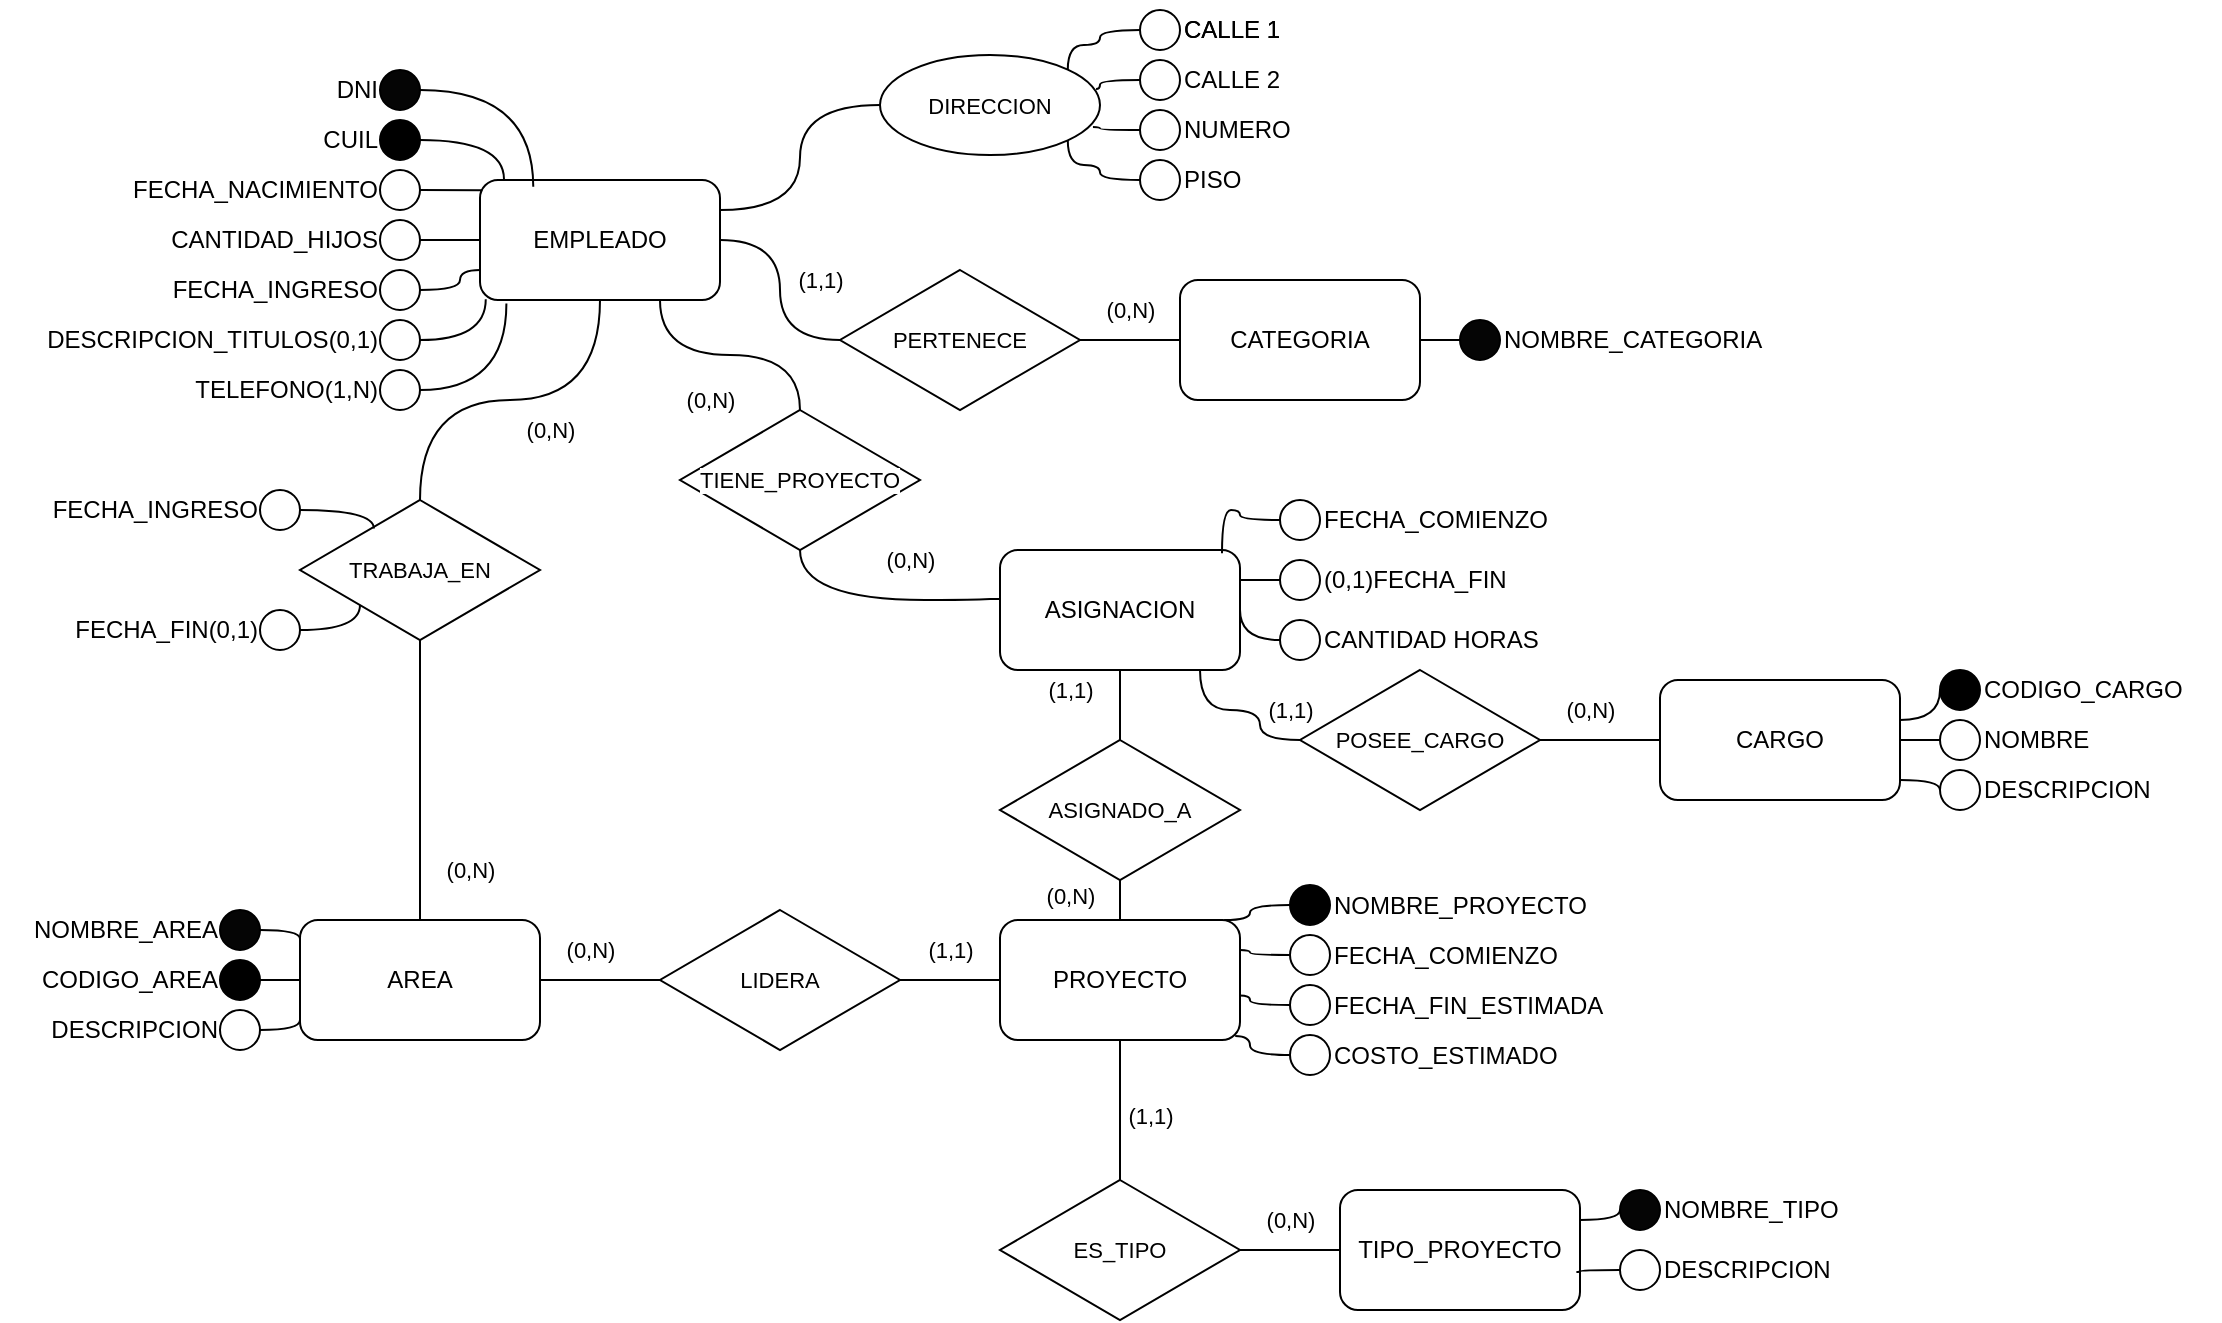 <mxfile version="24.8.4">
  <diagram name="Page-1" id="XyuqZOyodD7Cldqc2I-q">
    <mxGraphModel dx="1434" dy="773" grid="1" gridSize="10" guides="1" tooltips="1" connect="1" arrows="1" fold="1" page="1" pageScale="1" pageWidth="1400" pageHeight="850" math="0" shadow="0">
      <root>
        <mxCell id="0" />
        <mxCell id="1" parent="0" />
        <mxCell id="7s9A2ZnNG_jbPzaEZ-DY-1" value="AREA" style="rounded=1;whiteSpace=wrap;html=1;" vertex="1" parent="1">
          <mxGeometry x="295" y="570" width="120" height="60" as="geometry" />
        </mxCell>
        <mxCell id="7s9A2ZnNG_jbPzaEZ-DY-2" value="" style="ellipse;whiteSpace=wrap;html=1;aspect=fixed;fillColor=#050505;" vertex="1" parent="1">
          <mxGeometry x="255" y="565" width="20" height="20" as="geometry" />
        </mxCell>
        <mxCell id="7s9A2ZnNG_jbPzaEZ-DY-3" value="NOMBRE_AREA" style="text;html=1;align=right;verticalAlign=middle;resizable=0;points=[];autosize=1;strokeColor=none;fillColor=none;" vertex="1" parent="1">
          <mxGeometry x="145" y="560" width="110" height="30" as="geometry" />
        </mxCell>
        <mxCell id="7s9A2ZnNG_jbPzaEZ-DY-10" style="edgeStyle=orthogonalEdgeStyle;shape=connector;curved=1;rounded=0;orthogonalLoop=1;jettySize=auto;html=1;entryX=0;entryY=0.5;entryDx=0;entryDy=0;strokeColor=default;align=center;verticalAlign=middle;fontFamily=Helvetica;fontSize=11;fontColor=default;labelBackgroundColor=default;endArrow=none;endFill=0;" edge="1" parent="1" source="7s9A2ZnNG_jbPzaEZ-DY-4" target="7s9A2ZnNG_jbPzaEZ-DY-1">
          <mxGeometry relative="1" as="geometry" />
        </mxCell>
        <mxCell id="7s9A2ZnNG_jbPzaEZ-DY-4" value="" style="ellipse;whiteSpace=wrap;html=1;aspect=fixed;fillColor=#000000;" vertex="1" parent="1">
          <mxGeometry x="255" y="590" width="20" height="20" as="geometry" />
        </mxCell>
        <mxCell id="7s9A2ZnNG_jbPzaEZ-DY-5" value="CODIGO_AREA" style="text;html=1;align=right;verticalAlign=middle;resizable=0;points=[];autosize=1;strokeColor=none;fillColor=none;" vertex="1" parent="1">
          <mxGeometry x="145" y="585" width="110" height="30" as="geometry" />
        </mxCell>
        <mxCell id="7s9A2ZnNG_jbPzaEZ-DY-6" value="" style="ellipse;whiteSpace=wrap;html=1;aspect=fixed;" vertex="1" parent="1">
          <mxGeometry x="255" y="615" width="20" height="20" as="geometry" />
        </mxCell>
        <mxCell id="7s9A2ZnNG_jbPzaEZ-DY-7" value="DESCRIPCION" style="text;html=1;align=right;verticalAlign=middle;resizable=0;points=[];autosize=1;strokeColor=none;fillColor=none;" vertex="1" parent="1">
          <mxGeometry x="145" y="610" width="110" height="30" as="geometry" />
        </mxCell>
        <mxCell id="7s9A2ZnNG_jbPzaEZ-DY-8" style="edgeStyle=orthogonalEdgeStyle;rounded=0;orthogonalLoop=1;jettySize=auto;html=1;entryX=-0.005;entryY=0.156;entryDx=0;entryDy=0;entryPerimeter=0;endArrow=none;endFill=0;curved=1;" edge="1" parent="1" source="7s9A2ZnNG_jbPzaEZ-DY-2" target="7s9A2ZnNG_jbPzaEZ-DY-1">
          <mxGeometry relative="1" as="geometry" />
        </mxCell>
        <mxCell id="7s9A2ZnNG_jbPzaEZ-DY-11" style="edgeStyle=orthogonalEdgeStyle;shape=connector;curved=1;rounded=0;orthogonalLoop=1;jettySize=auto;html=1;entryX=-0.007;entryY=0.834;entryDx=0;entryDy=0;entryPerimeter=0;strokeColor=default;align=center;verticalAlign=middle;fontFamily=Helvetica;fontSize=11;fontColor=default;labelBackgroundColor=default;endArrow=none;endFill=0;" edge="1" parent="1" source="7s9A2ZnNG_jbPzaEZ-DY-6" target="7s9A2ZnNG_jbPzaEZ-DY-1">
          <mxGeometry relative="1" as="geometry" />
        </mxCell>
        <mxCell id="7s9A2ZnNG_jbPzaEZ-DY-72" style="edgeStyle=orthogonalEdgeStyle;shape=connector;curved=1;rounded=0;orthogonalLoop=1;jettySize=auto;html=1;entryX=0;entryY=0.5;entryDx=0;entryDy=0;strokeColor=default;align=center;verticalAlign=middle;fontFamily=Helvetica;fontSize=11;fontColor=default;labelBackgroundColor=default;endArrow=none;endFill=0;" edge="1" parent="1" source="7s9A2ZnNG_jbPzaEZ-DY-14" target="7s9A2ZnNG_jbPzaEZ-DY-70">
          <mxGeometry relative="1" as="geometry" />
        </mxCell>
        <mxCell id="7s9A2ZnNG_jbPzaEZ-DY-76" value="" style="edgeStyle=orthogonalEdgeStyle;shape=connector;curved=1;rounded=0;orthogonalLoop=1;jettySize=auto;html=1;strokeColor=default;align=center;verticalAlign=middle;fontFamily=Helvetica;fontSize=11;fontColor=default;labelBackgroundColor=default;endArrow=none;endFill=0;" edge="1" parent="1" source="7s9A2ZnNG_jbPzaEZ-DY-14" target="7s9A2ZnNG_jbPzaEZ-DY-75">
          <mxGeometry relative="1" as="geometry" />
        </mxCell>
        <mxCell id="7s9A2ZnNG_jbPzaEZ-DY-14" value="EMPLEADO" style="rounded=1;whiteSpace=wrap;html=1;" vertex="1" parent="1">
          <mxGeometry x="385" y="200" width="120" height="60" as="geometry" />
        </mxCell>
        <mxCell id="7s9A2ZnNG_jbPzaEZ-DY-16" value="" style="ellipse;whiteSpace=wrap;html=1;aspect=fixed;fillColor=#050505;" vertex="1" parent="1">
          <mxGeometry x="335" y="145" width="20" height="20" as="geometry" />
        </mxCell>
        <mxCell id="7s9A2ZnNG_jbPzaEZ-DY-17" value="DNI" style="text;html=1;align=right;verticalAlign=middle;resizable=0;points=[];autosize=1;strokeColor=none;fillColor=none;" vertex="1" parent="1">
          <mxGeometry x="295" y="140" width="40" height="30" as="geometry" />
        </mxCell>
        <mxCell id="7s9A2ZnNG_jbPzaEZ-DY-18" value="" style="ellipse;whiteSpace=wrap;html=1;aspect=fixed;fillColor=#000000;" vertex="1" parent="1">
          <mxGeometry x="335" y="170" width="20" height="20" as="geometry" />
        </mxCell>
        <mxCell id="7s9A2ZnNG_jbPzaEZ-DY-19" value="CUIL" style="text;html=1;align=right;verticalAlign=middle;resizable=0;points=[];autosize=1;strokeColor=none;fillColor=none;" vertex="1" parent="1">
          <mxGeometry x="285" y="165" width="50" height="30" as="geometry" />
        </mxCell>
        <mxCell id="7s9A2ZnNG_jbPzaEZ-DY-20" value="" style="ellipse;whiteSpace=wrap;html=1;aspect=fixed;" vertex="1" parent="1">
          <mxGeometry x="335" y="195" width="20" height="20" as="geometry" />
        </mxCell>
        <mxCell id="7s9A2ZnNG_jbPzaEZ-DY-21" value="FECHA_NACIMIENTO" style="text;html=1;align=right;verticalAlign=middle;resizable=0;points=[];autosize=1;strokeColor=none;fillColor=none;" vertex="1" parent="1">
          <mxGeometry x="195" y="190" width="140" height="30" as="geometry" />
        </mxCell>
        <mxCell id="7s9A2ZnNG_jbPzaEZ-DY-53" style="edgeStyle=orthogonalEdgeStyle;shape=connector;curved=1;rounded=0;orthogonalLoop=1;jettySize=auto;html=1;entryX=0;entryY=0.5;entryDx=0;entryDy=0;strokeColor=default;align=center;verticalAlign=middle;fontFamily=Helvetica;fontSize=11;fontColor=default;labelBackgroundColor=default;endArrow=none;endFill=0;" edge="1" parent="1" source="7s9A2ZnNG_jbPzaEZ-DY-22" target="7s9A2ZnNG_jbPzaEZ-DY-14">
          <mxGeometry relative="1" as="geometry" />
        </mxCell>
        <mxCell id="7s9A2ZnNG_jbPzaEZ-DY-22" value="" style="ellipse;whiteSpace=wrap;html=1;aspect=fixed;" vertex="1" parent="1">
          <mxGeometry x="335" y="220" width="20" height="20" as="geometry" />
        </mxCell>
        <mxCell id="7s9A2ZnNG_jbPzaEZ-DY-23" value="CANTIDAD_HIJOS" style="text;html=1;align=right;verticalAlign=middle;resizable=0;points=[];autosize=1;strokeColor=none;fillColor=none;" vertex="1" parent="1">
          <mxGeometry x="205" y="215" width="130" height="30" as="geometry" />
        </mxCell>
        <mxCell id="7s9A2ZnNG_jbPzaEZ-DY-54" style="edgeStyle=orthogonalEdgeStyle;shape=connector;curved=1;rounded=0;orthogonalLoop=1;jettySize=auto;html=1;entryX=0;entryY=0.75;entryDx=0;entryDy=0;strokeColor=default;align=center;verticalAlign=middle;fontFamily=Helvetica;fontSize=11;fontColor=default;labelBackgroundColor=default;endArrow=none;endFill=0;" edge="1" parent="1" source="7s9A2ZnNG_jbPzaEZ-DY-28" target="7s9A2ZnNG_jbPzaEZ-DY-14">
          <mxGeometry relative="1" as="geometry" />
        </mxCell>
        <mxCell id="7s9A2ZnNG_jbPzaEZ-DY-28" value="" style="ellipse;whiteSpace=wrap;html=1;aspect=fixed;" vertex="1" parent="1">
          <mxGeometry x="335" y="245" width="20" height="20" as="geometry" />
        </mxCell>
        <mxCell id="7s9A2ZnNG_jbPzaEZ-DY-29" value="FECHA_INGRESO" style="text;html=1;align=right;verticalAlign=middle;resizable=0;points=[];autosize=1;strokeColor=none;fillColor=none;" vertex="1" parent="1">
          <mxGeometry x="205" y="240" width="130" height="30" as="geometry" />
        </mxCell>
        <mxCell id="7s9A2ZnNG_jbPzaEZ-DY-30" value="" style="ellipse;whiteSpace=wrap;html=1;aspect=fixed;" vertex="1" parent="1">
          <mxGeometry x="335" y="270" width="20" height="20" as="geometry" />
        </mxCell>
        <mxCell id="7s9A2ZnNG_jbPzaEZ-DY-31" value="DESCRIPCION_TITULOS(0,1)" style="text;html=1;align=right;verticalAlign=middle;resizable=0;points=[];autosize=1;strokeColor=none;fillColor=none;" vertex="1" parent="1">
          <mxGeometry x="145" y="265" width="190" height="30" as="geometry" />
        </mxCell>
        <mxCell id="7s9A2ZnNG_jbPzaEZ-DY-32" value="" style="ellipse;whiteSpace=wrap;html=1;aspect=fixed;" vertex="1" parent="1">
          <mxGeometry x="335" y="295" width="20" height="20" as="geometry" />
        </mxCell>
        <mxCell id="7s9A2ZnNG_jbPzaEZ-DY-33" value="TELEFONO(1,N)" style="text;html=1;align=right;verticalAlign=middle;resizable=0;points=[];autosize=1;strokeColor=none;fillColor=none;" vertex="1" parent="1">
          <mxGeometry x="225" y="290" width="110" height="30" as="geometry" />
        </mxCell>
        <mxCell id="7s9A2ZnNG_jbPzaEZ-DY-63" style="edgeStyle=orthogonalEdgeStyle;shape=connector;curved=1;rounded=0;orthogonalLoop=1;jettySize=auto;html=1;entryX=1;entryY=0.25;entryDx=0;entryDy=0;strokeColor=default;align=center;verticalAlign=middle;fontFamily=Helvetica;fontSize=11;fontColor=default;labelBackgroundColor=default;endArrow=none;endFill=0;" edge="1" parent="1" source="7s9A2ZnNG_jbPzaEZ-DY-35" target="7s9A2ZnNG_jbPzaEZ-DY-14">
          <mxGeometry relative="1" as="geometry" />
        </mxCell>
        <mxCell id="7s9A2ZnNG_jbPzaEZ-DY-35" value="DIRECCION" style="ellipse;whiteSpace=wrap;html=1;fontFamily=Helvetica;fontSize=11;fontColor=default;labelBackgroundColor=default;" vertex="1" parent="1">
          <mxGeometry x="585" y="137.5" width="110" height="50" as="geometry" />
        </mxCell>
        <mxCell id="7s9A2ZnNG_jbPzaEZ-DY-48" style="edgeStyle=orthogonalEdgeStyle;shape=connector;curved=1;rounded=0;orthogonalLoop=1;jettySize=auto;html=1;entryX=1;entryY=0;entryDx=0;entryDy=0;strokeColor=default;align=center;verticalAlign=middle;fontFamily=Helvetica;fontSize=11;fontColor=default;labelBackgroundColor=default;endArrow=none;endFill=0;" edge="1" parent="1" source="7s9A2ZnNG_jbPzaEZ-DY-36" target="7s9A2ZnNG_jbPzaEZ-DY-35">
          <mxGeometry relative="1" as="geometry">
            <Array as="points">
              <mxPoint x="695" y="125.5" />
              <mxPoint x="695" y="132.5" />
              <mxPoint x="679" y="132.5" />
            </Array>
          </mxGeometry>
        </mxCell>
        <mxCell id="7s9A2ZnNG_jbPzaEZ-DY-36" value="" style="ellipse;whiteSpace=wrap;html=1;aspect=fixed;" vertex="1" parent="1">
          <mxGeometry x="715" y="115" width="20" height="20" as="geometry" />
        </mxCell>
        <mxCell id="7s9A2ZnNG_jbPzaEZ-DY-37" value="" style="ellipse;whiteSpace=wrap;html=1;aspect=fixed;" vertex="1" parent="1">
          <mxGeometry x="715" y="140" width="20" height="20" as="geometry" />
        </mxCell>
        <mxCell id="7s9A2ZnNG_jbPzaEZ-DY-38" value="" style="ellipse;whiteSpace=wrap;html=1;aspect=fixed;" vertex="1" parent="1">
          <mxGeometry x="715" y="165" width="20" height="20" as="geometry" />
        </mxCell>
        <mxCell id="7s9A2ZnNG_jbPzaEZ-DY-39" value="CALLE 1" style="text;html=1;align=left;verticalAlign=middle;resizable=0;points=[];autosize=1;strokeColor=none;fillColor=none;" vertex="1" parent="1">
          <mxGeometry x="735" y="110" width="70" height="30" as="geometry" />
        </mxCell>
        <mxCell id="7s9A2ZnNG_jbPzaEZ-DY-40" value="CALLE 1" style="text;html=1;align=left;verticalAlign=middle;resizable=0;points=[];autosize=1;strokeColor=none;fillColor=none;" vertex="1" parent="1">
          <mxGeometry x="735" y="110" width="70" height="30" as="geometry" />
        </mxCell>
        <mxCell id="7s9A2ZnNG_jbPzaEZ-DY-41" value="CALLE 2" style="text;html=1;align=left;verticalAlign=middle;resizable=0;points=[];autosize=1;strokeColor=none;fillColor=none;" vertex="1" parent="1">
          <mxGeometry x="735" y="135" width="70" height="30" as="geometry" />
        </mxCell>
        <mxCell id="7s9A2ZnNG_jbPzaEZ-DY-42" value="NUMERO" style="text;html=1;align=left;verticalAlign=middle;resizable=0;points=[];autosize=1;strokeColor=none;fillColor=none;" vertex="1" parent="1">
          <mxGeometry x="735" y="160" width="80" height="30" as="geometry" />
        </mxCell>
        <mxCell id="7s9A2ZnNG_jbPzaEZ-DY-43" value="PISO" style="text;html=1;align=left;verticalAlign=middle;resizable=0;points=[];autosize=1;strokeColor=none;fillColor=none;" vertex="1" parent="1">
          <mxGeometry x="735" y="185" width="50" height="30" as="geometry" />
        </mxCell>
        <mxCell id="7s9A2ZnNG_jbPzaEZ-DY-45" style="edgeStyle=orthogonalEdgeStyle;shape=connector;curved=1;rounded=0;orthogonalLoop=1;jettySize=auto;html=1;entryX=1;entryY=1;entryDx=0;entryDy=0;strokeColor=default;align=center;verticalAlign=middle;fontFamily=Helvetica;fontSize=11;fontColor=default;labelBackgroundColor=default;endArrow=none;endFill=0;" edge="1" parent="1" source="7s9A2ZnNG_jbPzaEZ-DY-44" target="7s9A2ZnNG_jbPzaEZ-DY-35">
          <mxGeometry relative="1" as="geometry">
            <Array as="points">
              <mxPoint x="695" y="200.5" />
              <mxPoint x="695" y="192.5" />
              <mxPoint x="679" y="192.5" />
            </Array>
          </mxGeometry>
        </mxCell>
        <mxCell id="7s9A2ZnNG_jbPzaEZ-DY-44" value="" style="ellipse;whiteSpace=wrap;html=1;aspect=fixed;" vertex="1" parent="1">
          <mxGeometry x="715" y="190" width="20" height="20" as="geometry" />
        </mxCell>
        <mxCell id="7s9A2ZnNG_jbPzaEZ-DY-46" style="edgeStyle=orthogonalEdgeStyle;shape=connector;curved=1;rounded=0;orthogonalLoop=1;jettySize=auto;html=1;entryX=0.968;entryY=0.72;entryDx=0;entryDy=0;entryPerimeter=0;strokeColor=default;align=center;verticalAlign=middle;fontFamily=Helvetica;fontSize=11;fontColor=default;labelBackgroundColor=default;endArrow=none;endFill=0;" edge="1" parent="1" source="7s9A2ZnNG_jbPzaEZ-DY-38" target="7s9A2ZnNG_jbPzaEZ-DY-35">
          <mxGeometry relative="1" as="geometry" />
        </mxCell>
        <mxCell id="7s9A2ZnNG_jbPzaEZ-DY-47" style="edgeStyle=orthogonalEdgeStyle;shape=connector;curved=1;rounded=0;orthogonalLoop=1;jettySize=auto;html=1;entryX=0.982;entryY=0.34;entryDx=0;entryDy=0;entryPerimeter=0;strokeColor=default;align=center;verticalAlign=middle;fontFamily=Helvetica;fontSize=11;fontColor=default;labelBackgroundColor=default;endArrow=none;endFill=0;" edge="1" parent="1" source="7s9A2ZnNG_jbPzaEZ-DY-37" target="7s9A2ZnNG_jbPzaEZ-DY-35">
          <mxGeometry relative="1" as="geometry" />
        </mxCell>
        <mxCell id="7s9A2ZnNG_jbPzaEZ-DY-50" style="edgeStyle=orthogonalEdgeStyle;shape=connector;curved=1;rounded=0;orthogonalLoop=1;jettySize=auto;html=1;entryX=0.222;entryY=0.057;entryDx=0;entryDy=0;entryPerimeter=0;strokeColor=default;align=center;verticalAlign=middle;fontFamily=Helvetica;fontSize=11;fontColor=default;labelBackgroundColor=default;endArrow=none;endFill=0;" edge="1" parent="1" source="7s9A2ZnNG_jbPzaEZ-DY-16" target="7s9A2ZnNG_jbPzaEZ-DY-14">
          <mxGeometry relative="1" as="geometry" />
        </mxCell>
        <mxCell id="7s9A2ZnNG_jbPzaEZ-DY-51" style="edgeStyle=orthogonalEdgeStyle;shape=connector;curved=1;rounded=0;orthogonalLoop=1;jettySize=auto;html=1;entryX=0.1;entryY=-0.006;entryDx=0;entryDy=0;entryPerimeter=0;strokeColor=default;align=center;verticalAlign=middle;fontFamily=Helvetica;fontSize=11;fontColor=default;labelBackgroundColor=default;endArrow=none;endFill=0;" edge="1" parent="1" source="7s9A2ZnNG_jbPzaEZ-DY-18" target="7s9A2ZnNG_jbPzaEZ-DY-14">
          <mxGeometry relative="1" as="geometry" />
        </mxCell>
        <mxCell id="7s9A2ZnNG_jbPzaEZ-DY-52" style="edgeStyle=orthogonalEdgeStyle;shape=connector;curved=1;rounded=0;orthogonalLoop=1;jettySize=auto;html=1;entryX=0.01;entryY=0.085;entryDx=0;entryDy=0;entryPerimeter=0;strokeColor=default;align=center;verticalAlign=middle;fontFamily=Helvetica;fontSize=11;fontColor=default;labelBackgroundColor=default;endArrow=none;endFill=0;" edge="1" parent="1" source="7s9A2ZnNG_jbPzaEZ-DY-20" target="7s9A2ZnNG_jbPzaEZ-DY-14">
          <mxGeometry relative="1" as="geometry" />
        </mxCell>
        <mxCell id="7s9A2ZnNG_jbPzaEZ-DY-55" style="edgeStyle=orthogonalEdgeStyle;shape=connector;curved=1;rounded=0;orthogonalLoop=1;jettySize=auto;html=1;entryX=0.024;entryY=0.994;entryDx=0;entryDy=0;entryPerimeter=0;strokeColor=default;align=center;verticalAlign=middle;fontFamily=Helvetica;fontSize=11;fontColor=default;labelBackgroundColor=default;endArrow=none;endFill=0;" edge="1" parent="1" source="7s9A2ZnNG_jbPzaEZ-DY-30" target="7s9A2ZnNG_jbPzaEZ-DY-14">
          <mxGeometry relative="1" as="geometry" />
        </mxCell>
        <mxCell id="7s9A2ZnNG_jbPzaEZ-DY-56" style="edgeStyle=orthogonalEdgeStyle;shape=connector;curved=1;rounded=0;orthogonalLoop=1;jettySize=auto;html=1;entryX=0.11;entryY=1.029;entryDx=0;entryDy=0;entryPerimeter=0;strokeColor=default;align=center;verticalAlign=middle;fontFamily=Helvetica;fontSize=11;fontColor=default;labelBackgroundColor=default;endArrow=none;endFill=0;" edge="1" parent="1" source="7s9A2ZnNG_jbPzaEZ-DY-32" target="7s9A2ZnNG_jbPzaEZ-DY-14">
          <mxGeometry relative="1" as="geometry" />
        </mxCell>
        <mxCell id="7s9A2ZnNG_jbPzaEZ-DY-68" style="edgeStyle=orthogonalEdgeStyle;shape=connector;curved=1;rounded=0;orthogonalLoop=1;jettySize=auto;html=1;entryX=0;entryY=0.5;entryDx=0;entryDy=0;strokeColor=default;align=center;verticalAlign=middle;fontFamily=Helvetica;fontSize=11;fontColor=default;labelBackgroundColor=default;endArrow=none;endFill=0;" edge="1" parent="1" source="7s9A2ZnNG_jbPzaEZ-DY-64" target="7s9A2ZnNG_jbPzaEZ-DY-66">
          <mxGeometry relative="1" as="geometry" />
        </mxCell>
        <mxCell id="7s9A2ZnNG_jbPzaEZ-DY-64" value="CATEGORIA" style="rounded=1;whiteSpace=wrap;html=1;" vertex="1" parent="1">
          <mxGeometry x="735" y="250" width="120" height="60" as="geometry" />
        </mxCell>
        <mxCell id="7s9A2ZnNG_jbPzaEZ-DY-66" value="" style="ellipse;whiteSpace=wrap;html=1;aspect=fixed;fillColor=#050505;" vertex="1" parent="1">
          <mxGeometry x="875" y="270" width="20" height="20" as="geometry" />
        </mxCell>
        <mxCell id="7s9A2ZnNG_jbPzaEZ-DY-69" value="NOMBRE_CATEGORIA" style="text;html=1;align=left;verticalAlign=middle;resizable=0;points=[];autosize=1;strokeColor=none;fillColor=none;" vertex="1" parent="1">
          <mxGeometry x="895" y="265" width="150" height="30" as="geometry" />
        </mxCell>
        <mxCell id="7s9A2ZnNG_jbPzaEZ-DY-71" value="" style="edgeStyle=orthogonalEdgeStyle;shape=connector;curved=1;rounded=0;orthogonalLoop=1;jettySize=auto;html=1;strokeColor=default;align=center;verticalAlign=middle;fontFamily=Helvetica;fontSize=11;fontColor=default;labelBackgroundColor=default;endArrow=none;endFill=0;" edge="1" parent="1" source="7s9A2ZnNG_jbPzaEZ-DY-70" target="7s9A2ZnNG_jbPzaEZ-DY-64">
          <mxGeometry relative="1" as="geometry" />
        </mxCell>
        <mxCell id="7s9A2ZnNG_jbPzaEZ-DY-70" value="PERTENECE" style="rhombus;whiteSpace=wrap;html=1;fontFamily=Helvetica;fontSize=11;fontColor=default;labelBackgroundColor=default;" vertex="1" parent="1">
          <mxGeometry x="565" y="245" width="120" height="70" as="geometry" />
        </mxCell>
        <mxCell id="7s9A2ZnNG_jbPzaEZ-DY-73" value="(1,1)" style="text;html=1;align=center;verticalAlign=middle;resizable=0;points=[];autosize=1;strokeColor=none;fillColor=none;fontFamily=Helvetica;fontSize=11;fontColor=default;labelBackgroundColor=default;" vertex="1" parent="1">
          <mxGeometry x="530" y="235" width="50" height="30" as="geometry" />
        </mxCell>
        <mxCell id="7s9A2ZnNG_jbPzaEZ-DY-74" value="(0,N)" style="text;html=1;align=center;verticalAlign=middle;resizable=0;points=[];autosize=1;strokeColor=none;fillColor=none;fontFamily=Helvetica;fontSize=11;fontColor=default;labelBackgroundColor=default;" vertex="1" parent="1">
          <mxGeometry x="685" y="250" width="50" height="30" as="geometry" />
        </mxCell>
        <mxCell id="7s9A2ZnNG_jbPzaEZ-DY-77" value="" style="edgeStyle=orthogonalEdgeStyle;shape=connector;curved=1;rounded=0;orthogonalLoop=1;jettySize=auto;html=1;strokeColor=default;align=center;verticalAlign=middle;fontFamily=Helvetica;fontSize=11;fontColor=default;labelBackgroundColor=default;endArrow=none;endFill=0;" edge="1" parent="1" source="7s9A2ZnNG_jbPzaEZ-DY-75" target="7s9A2ZnNG_jbPzaEZ-DY-1">
          <mxGeometry relative="1" as="geometry" />
        </mxCell>
        <mxCell id="7s9A2ZnNG_jbPzaEZ-DY-75" value="TRABAJA_EN" style="rhombus;whiteSpace=wrap;html=1;fontFamily=Helvetica;fontSize=11;fontColor=default;labelBackgroundColor=default;" vertex="1" parent="1">
          <mxGeometry x="295" y="360" width="120" height="70" as="geometry" />
        </mxCell>
        <mxCell id="7s9A2ZnNG_jbPzaEZ-DY-82" style="edgeStyle=orthogonalEdgeStyle;shape=connector;curved=1;rounded=0;orthogonalLoop=1;jettySize=auto;html=1;entryX=0;entryY=1;entryDx=0;entryDy=0;strokeColor=default;align=center;verticalAlign=middle;fontFamily=Helvetica;fontSize=11;fontColor=default;labelBackgroundColor=default;endArrow=none;endFill=0;" edge="1" parent="1" source="7s9A2ZnNG_jbPzaEZ-DY-78" target="7s9A2ZnNG_jbPzaEZ-DY-75">
          <mxGeometry relative="1" as="geometry">
            <Array as="points">
              <mxPoint x="325" y="425" />
            </Array>
          </mxGeometry>
        </mxCell>
        <mxCell id="7s9A2ZnNG_jbPzaEZ-DY-78" value="" style="ellipse;whiteSpace=wrap;html=1;aspect=fixed;" vertex="1" parent="1">
          <mxGeometry x="275" y="415" width="20" height="20" as="geometry" />
        </mxCell>
        <mxCell id="7s9A2ZnNG_jbPzaEZ-DY-79" value="FECHA_FIN(0,1)" style="text;html=1;align=right;verticalAlign=middle;resizable=0;points=[];autosize=1;strokeColor=none;fillColor=none;" vertex="1" parent="1">
          <mxGeometry x="165" y="410" width="110" height="30" as="geometry" />
        </mxCell>
        <mxCell id="7s9A2ZnNG_jbPzaEZ-DY-80" value="" style="ellipse;whiteSpace=wrap;html=1;aspect=fixed;" vertex="1" parent="1">
          <mxGeometry x="275" y="355" width="20" height="20" as="geometry" />
        </mxCell>
        <mxCell id="7s9A2ZnNG_jbPzaEZ-DY-81" value="FECHA_INGRESO" style="text;html=1;align=right;verticalAlign=middle;resizable=0;points=[];autosize=1;strokeColor=none;fillColor=none;" vertex="1" parent="1">
          <mxGeometry x="145" y="350" width="130" height="30" as="geometry" />
        </mxCell>
        <mxCell id="7s9A2ZnNG_jbPzaEZ-DY-83" style="edgeStyle=orthogonalEdgeStyle;shape=connector;curved=1;rounded=0;orthogonalLoop=1;jettySize=auto;html=1;entryX=0.308;entryY=0.204;entryDx=0;entryDy=0;entryPerimeter=0;strokeColor=default;align=center;verticalAlign=middle;fontFamily=Helvetica;fontSize=11;fontColor=default;labelBackgroundColor=default;endArrow=none;endFill=0;" edge="1" parent="1" source="7s9A2ZnNG_jbPzaEZ-DY-80" target="7s9A2ZnNG_jbPzaEZ-DY-75">
          <mxGeometry relative="1" as="geometry">
            <Array as="points">
              <mxPoint x="332" y="365" />
            </Array>
          </mxGeometry>
        </mxCell>
        <mxCell id="7s9A2ZnNG_jbPzaEZ-DY-84" value="(0,N)" style="text;html=1;align=center;verticalAlign=middle;resizable=0;points=[];autosize=1;strokeColor=none;fillColor=none;fontFamily=Helvetica;fontSize=11;fontColor=default;labelBackgroundColor=default;" vertex="1" parent="1">
          <mxGeometry x="395" y="310" width="50" height="30" as="geometry" />
        </mxCell>
        <mxCell id="7s9A2ZnNG_jbPzaEZ-DY-85" value="(0,N)" style="text;html=1;align=center;verticalAlign=middle;resizable=0;points=[];autosize=1;strokeColor=none;fillColor=none;fontFamily=Helvetica;fontSize=11;fontColor=default;labelBackgroundColor=default;" vertex="1" parent="1">
          <mxGeometry x="355" y="530" width="50" height="30" as="geometry" />
        </mxCell>
        <mxCell id="7s9A2ZnNG_jbPzaEZ-DY-86" value="PROYECTO" style="rounded=1;whiteSpace=wrap;html=1;" vertex="1" parent="1">
          <mxGeometry x="645" y="570" width="120" height="60" as="geometry" />
        </mxCell>
        <mxCell id="7s9A2ZnNG_jbPzaEZ-DY-87" value="" style="ellipse;whiteSpace=wrap;html=1;aspect=fixed;fillColor=#000000;" vertex="1" parent="1">
          <mxGeometry x="790" y="552.5" width="20" height="20" as="geometry" />
        </mxCell>
        <mxCell id="7s9A2ZnNG_jbPzaEZ-DY-89" value="NOMBRE_PROYECTO" style="text;html=1;align=left;verticalAlign=middle;resizable=0;points=[];autosize=1;strokeColor=none;fillColor=none;" vertex="1" parent="1">
          <mxGeometry x="810" y="547.5" width="150" height="30" as="geometry" />
        </mxCell>
        <mxCell id="7s9A2ZnNG_jbPzaEZ-DY-100" style="edgeStyle=orthogonalEdgeStyle;shape=connector;curved=1;rounded=0;orthogonalLoop=1;jettySize=auto;html=1;entryX=1;entryY=0.25;entryDx=0;entryDy=0;strokeColor=default;align=center;verticalAlign=middle;fontFamily=Helvetica;fontSize=11;fontColor=default;labelBackgroundColor=default;endArrow=none;endFill=0;" edge="1" parent="1" source="7s9A2ZnNG_jbPzaEZ-DY-91" target="7s9A2ZnNG_jbPzaEZ-DY-86">
          <mxGeometry relative="1" as="geometry" />
        </mxCell>
        <mxCell id="7s9A2ZnNG_jbPzaEZ-DY-91" value="" style="ellipse;whiteSpace=wrap;html=1;aspect=fixed;" vertex="1" parent="1">
          <mxGeometry x="790" y="577.5" width="20" height="20" as="geometry" />
        </mxCell>
        <mxCell id="7s9A2ZnNG_jbPzaEZ-DY-92" value="FECHA_COMIENZO" style="text;html=1;align=left;verticalAlign=middle;resizable=0;points=[];autosize=1;strokeColor=none;fillColor=none;" vertex="1" parent="1">
          <mxGeometry x="810" y="572.5" width="130" height="30" as="geometry" />
        </mxCell>
        <mxCell id="7s9A2ZnNG_jbPzaEZ-DY-93" value="" style="ellipse;whiteSpace=wrap;html=1;aspect=fixed;" vertex="1" parent="1">
          <mxGeometry x="790" y="602.5" width="20" height="20" as="geometry" />
        </mxCell>
        <mxCell id="7s9A2ZnNG_jbPzaEZ-DY-94" value="FECHA_FIN_ESTIMADA" style="text;html=1;align=left;verticalAlign=middle;resizable=0;points=[];autosize=1;strokeColor=none;fillColor=none;" vertex="1" parent="1">
          <mxGeometry x="810" y="597.5" width="150" height="30" as="geometry" />
        </mxCell>
        <mxCell id="7s9A2ZnNG_jbPzaEZ-DY-95" value="" style="ellipse;whiteSpace=wrap;html=1;aspect=fixed;" vertex="1" parent="1">
          <mxGeometry x="790" y="627.5" width="20" height="20" as="geometry" />
        </mxCell>
        <mxCell id="7s9A2ZnNG_jbPzaEZ-DY-96" value="COSTO_ESTIMADO" style="text;html=1;align=left;verticalAlign=middle;resizable=0;points=[];autosize=1;strokeColor=none;fillColor=none;" vertex="1" parent="1">
          <mxGeometry x="810" y="622.5" width="130" height="30" as="geometry" />
        </mxCell>
        <mxCell id="7s9A2ZnNG_jbPzaEZ-DY-99" style="edgeStyle=orthogonalEdgeStyle;shape=connector;curved=1;rounded=0;orthogonalLoop=1;jettySize=auto;html=1;entryX=0.934;entryY=0.001;entryDx=0;entryDy=0;entryPerimeter=0;strokeColor=default;align=center;verticalAlign=middle;fontFamily=Helvetica;fontSize=11;fontColor=default;labelBackgroundColor=default;endArrow=none;endFill=0;" edge="1" parent="1" source="7s9A2ZnNG_jbPzaEZ-DY-87" target="7s9A2ZnNG_jbPzaEZ-DY-86">
          <mxGeometry relative="1" as="geometry">
            <Array as="points">
              <mxPoint x="770" y="563" />
              <mxPoint x="770" y="570" />
            </Array>
          </mxGeometry>
        </mxCell>
        <mxCell id="7s9A2ZnNG_jbPzaEZ-DY-101" style="edgeStyle=orthogonalEdgeStyle;shape=connector;curved=1;rounded=0;orthogonalLoop=1;jettySize=auto;html=1;entryX=0.998;entryY=0.629;entryDx=0;entryDy=0;entryPerimeter=0;strokeColor=default;align=center;verticalAlign=middle;fontFamily=Helvetica;fontSize=11;fontColor=default;labelBackgroundColor=default;endArrow=none;endFill=0;" edge="1" parent="1" source="7s9A2ZnNG_jbPzaEZ-DY-93" target="7s9A2ZnNG_jbPzaEZ-DY-86">
          <mxGeometry relative="1" as="geometry" />
        </mxCell>
        <mxCell id="7s9A2ZnNG_jbPzaEZ-DY-102" style="edgeStyle=orthogonalEdgeStyle;shape=connector;curved=1;rounded=0;orthogonalLoop=1;jettySize=auto;html=1;entryX=0.98;entryY=0.966;entryDx=0;entryDy=0;entryPerimeter=0;strokeColor=default;align=center;verticalAlign=middle;fontFamily=Helvetica;fontSize=11;fontColor=default;labelBackgroundColor=default;endArrow=none;endFill=0;" edge="1" parent="1" source="7s9A2ZnNG_jbPzaEZ-DY-95" target="7s9A2ZnNG_jbPzaEZ-DY-86">
          <mxGeometry relative="1" as="geometry" />
        </mxCell>
        <mxCell id="7s9A2ZnNG_jbPzaEZ-DY-103" style="edgeStyle=orthogonalEdgeStyle;shape=connector;curved=1;rounded=0;orthogonalLoop=1;jettySize=auto;html=1;entryX=0;entryY=0.5;entryDx=0;entryDy=0;strokeColor=default;align=center;verticalAlign=middle;fontFamily=Helvetica;fontSize=11;fontColor=default;labelBackgroundColor=default;endArrow=none;endFill=0;" edge="1" parent="1" source="7s9A2ZnNG_jbPzaEZ-DY-104" target="7s9A2ZnNG_jbPzaEZ-DY-105">
          <mxGeometry relative="1" as="geometry">
            <Array as="points">
              <mxPoint x="955" y="720" />
            </Array>
          </mxGeometry>
        </mxCell>
        <mxCell id="7s9A2ZnNG_jbPzaEZ-DY-104" value="TIPO_PROYECTO" style="rounded=1;whiteSpace=wrap;html=1;" vertex="1" parent="1">
          <mxGeometry x="815" y="705" width="120" height="60" as="geometry" />
        </mxCell>
        <mxCell id="7s9A2ZnNG_jbPzaEZ-DY-105" value="" style="ellipse;whiteSpace=wrap;html=1;aspect=fixed;fillColor=#050505;" vertex="1" parent="1">
          <mxGeometry x="955" y="705" width="20" height="20" as="geometry" />
        </mxCell>
        <mxCell id="7s9A2ZnNG_jbPzaEZ-DY-106" value="" style="edgeStyle=orthogonalEdgeStyle;shape=connector;curved=1;rounded=0;orthogonalLoop=1;jettySize=auto;html=1;strokeColor=default;align=center;verticalAlign=middle;fontFamily=Helvetica;fontSize=11;fontColor=default;labelBackgroundColor=default;endArrow=none;endFill=0;" edge="1" parent="1" source="7s9A2ZnNG_jbPzaEZ-DY-107" target="7s9A2ZnNG_jbPzaEZ-DY-104">
          <mxGeometry relative="1" as="geometry" />
        </mxCell>
        <mxCell id="7s9A2ZnNG_jbPzaEZ-DY-110" value="" style="edgeStyle=orthogonalEdgeStyle;shape=connector;curved=1;rounded=0;orthogonalLoop=1;jettySize=auto;html=1;strokeColor=default;align=center;verticalAlign=middle;fontFamily=Helvetica;fontSize=11;fontColor=default;labelBackgroundColor=default;endArrow=none;endFill=0;" edge="1" parent="1" source="7s9A2ZnNG_jbPzaEZ-DY-107" target="7s9A2ZnNG_jbPzaEZ-DY-86">
          <mxGeometry relative="1" as="geometry" />
        </mxCell>
        <mxCell id="7s9A2ZnNG_jbPzaEZ-DY-107" value="ES_TIPO" style="rhombus;whiteSpace=wrap;html=1;fontFamily=Helvetica;fontSize=11;fontColor=default;labelBackgroundColor=default;" vertex="1" parent="1">
          <mxGeometry x="645" y="700" width="120" height="70" as="geometry" />
        </mxCell>
        <mxCell id="7s9A2ZnNG_jbPzaEZ-DY-108" value="(0,N)" style="text;html=1;align=center;verticalAlign=middle;resizable=0;points=[];autosize=1;strokeColor=none;fillColor=none;fontFamily=Helvetica;fontSize=11;fontColor=default;labelBackgroundColor=default;" vertex="1" parent="1">
          <mxGeometry x="765" y="705" width="50" height="30" as="geometry" />
        </mxCell>
        <mxCell id="7s9A2ZnNG_jbPzaEZ-DY-109" value="NOMBRE_TIPO" style="text;html=1;align=left;verticalAlign=middle;resizable=0;points=[];autosize=1;strokeColor=none;fillColor=none;" vertex="1" parent="1">
          <mxGeometry x="975" y="700" width="110" height="30" as="geometry" />
        </mxCell>
        <mxCell id="7s9A2ZnNG_jbPzaEZ-DY-111" value="(1,1)" style="text;html=1;align=center;verticalAlign=middle;resizable=0;points=[];autosize=1;strokeColor=none;fillColor=none;fontFamily=Helvetica;fontSize=11;fontColor=default;labelBackgroundColor=default;" vertex="1" parent="1">
          <mxGeometry x="695" y="652.5" width="50" height="30" as="geometry" />
        </mxCell>
        <mxCell id="7s9A2ZnNG_jbPzaEZ-DY-113" value="" style="edgeStyle=orthogonalEdgeStyle;shape=connector;curved=1;rounded=0;orthogonalLoop=1;jettySize=auto;html=1;strokeColor=default;align=center;verticalAlign=middle;fontFamily=Helvetica;fontSize=11;fontColor=default;labelBackgroundColor=default;endArrow=none;endFill=0;" edge="1" parent="1" source="7s9A2ZnNG_jbPzaEZ-DY-112" target="7s9A2ZnNG_jbPzaEZ-DY-86">
          <mxGeometry relative="1" as="geometry" />
        </mxCell>
        <mxCell id="7s9A2ZnNG_jbPzaEZ-DY-114" value="" style="edgeStyle=orthogonalEdgeStyle;shape=connector;curved=1;rounded=0;orthogonalLoop=1;jettySize=auto;html=1;strokeColor=default;align=center;verticalAlign=middle;fontFamily=Helvetica;fontSize=11;fontColor=default;labelBackgroundColor=default;endArrow=none;endFill=0;" edge="1" parent="1" source="7s9A2ZnNG_jbPzaEZ-DY-112" target="7s9A2ZnNG_jbPzaEZ-DY-1">
          <mxGeometry relative="1" as="geometry" />
        </mxCell>
        <mxCell id="7s9A2ZnNG_jbPzaEZ-DY-112" value="LIDERA" style="rhombus;whiteSpace=wrap;html=1;fontFamily=Helvetica;fontSize=11;fontColor=default;labelBackgroundColor=default;" vertex="1" parent="1">
          <mxGeometry x="475" y="565" width="120" height="70" as="geometry" />
        </mxCell>
        <mxCell id="7s9A2ZnNG_jbPzaEZ-DY-115" value="(0,N)" style="text;html=1;align=center;verticalAlign=middle;resizable=0;points=[];autosize=1;strokeColor=none;fillColor=none;fontFamily=Helvetica;fontSize=11;fontColor=default;labelBackgroundColor=default;" vertex="1" parent="1">
          <mxGeometry x="415" y="570" width="50" height="30" as="geometry" />
        </mxCell>
        <mxCell id="7s9A2ZnNG_jbPzaEZ-DY-116" value="(1,1)" style="text;html=1;align=center;verticalAlign=middle;resizable=0;points=[];autosize=1;strokeColor=none;fillColor=none;fontFamily=Helvetica;fontSize=11;fontColor=default;labelBackgroundColor=default;" vertex="1" parent="1">
          <mxGeometry x="595" y="570" width="50" height="30" as="geometry" />
        </mxCell>
        <mxCell id="7s9A2ZnNG_jbPzaEZ-DY-119" style="edgeStyle=orthogonalEdgeStyle;shape=connector;curved=1;rounded=0;orthogonalLoop=1;jettySize=auto;html=1;entryX=0.75;entryY=1;entryDx=0;entryDy=0;strokeColor=default;align=center;verticalAlign=middle;fontFamily=Helvetica;fontSize=11;fontColor=default;labelBackgroundColor=default;endArrow=none;endFill=0;" edge="1" parent="1" source="7s9A2ZnNG_jbPzaEZ-DY-117" target="7s9A2ZnNG_jbPzaEZ-DY-14">
          <mxGeometry relative="1" as="geometry" />
        </mxCell>
        <mxCell id="7s9A2ZnNG_jbPzaEZ-DY-137" style="edgeStyle=orthogonalEdgeStyle;shape=connector;curved=1;rounded=0;orthogonalLoop=1;jettySize=auto;html=1;entryX=0;entryY=0.5;entryDx=0;entryDy=0;strokeColor=default;align=center;verticalAlign=middle;fontFamily=Helvetica;fontSize=11;fontColor=default;labelBackgroundColor=default;endArrow=none;endFill=0;" edge="1" parent="1" source="7s9A2ZnNG_jbPzaEZ-DY-117" target="7s9A2ZnNG_jbPzaEZ-DY-136">
          <mxGeometry relative="1" as="geometry">
            <Array as="points">
              <mxPoint x="545" y="410" />
              <mxPoint x="670" y="410" />
              <mxPoint x="670" y="400" />
            </Array>
          </mxGeometry>
        </mxCell>
        <mxCell id="7s9A2ZnNG_jbPzaEZ-DY-117" value="TIENE_PROYECTO" style="rhombus;whiteSpace=wrap;html=1;fontFamily=Helvetica;fontSize=11;fontColor=default;labelBackgroundColor=default;" vertex="1" parent="1">
          <mxGeometry x="485" y="315" width="120" height="70" as="geometry" />
        </mxCell>
        <mxCell id="7s9A2ZnNG_jbPzaEZ-DY-120" value="(0,N)" style="text;html=1;align=center;verticalAlign=middle;resizable=0;points=[];autosize=1;strokeColor=none;fillColor=none;fontFamily=Helvetica;fontSize=11;fontColor=default;labelBackgroundColor=default;" vertex="1" parent="1">
          <mxGeometry x="475" y="295" width="50" height="30" as="geometry" />
        </mxCell>
        <mxCell id="7s9A2ZnNG_jbPzaEZ-DY-121" value="(0,N)" style="text;html=1;align=center;verticalAlign=middle;resizable=0;points=[];autosize=1;strokeColor=none;fillColor=none;fontFamily=Helvetica;fontSize=11;fontColor=default;labelBackgroundColor=default;" vertex="1" parent="1">
          <mxGeometry x="575" y="375" width="50" height="30" as="geometry" />
        </mxCell>
        <mxCell id="7s9A2ZnNG_jbPzaEZ-DY-122" value="" style="ellipse;whiteSpace=wrap;html=1;aspect=fixed;" vertex="1" parent="1">
          <mxGeometry x="785" y="360" width="20" height="20" as="geometry" />
        </mxCell>
        <mxCell id="7s9A2ZnNG_jbPzaEZ-DY-123" value="FECHA_COMIENZO" style="text;html=1;align=left;verticalAlign=middle;resizable=0;points=[];autosize=1;strokeColor=none;fillColor=none;" vertex="1" parent="1">
          <mxGeometry x="805" y="355" width="130" height="30" as="geometry" />
        </mxCell>
        <mxCell id="7s9A2ZnNG_jbPzaEZ-DY-133" value="" style="ellipse;whiteSpace=wrap;html=1;aspect=fixed;fillColor=#FFFFFF;" vertex="1" parent="1">
          <mxGeometry x="955" y="735" width="20" height="20" as="geometry" />
        </mxCell>
        <mxCell id="7s9A2ZnNG_jbPzaEZ-DY-134" value="DESCRIPCION" style="text;html=1;align=left;verticalAlign=middle;resizable=0;points=[];autosize=1;strokeColor=none;fillColor=none;" vertex="1" parent="1">
          <mxGeometry x="975" y="730" width="110" height="30" as="geometry" />
        </mxCell>
        <mxCell id="7s9A2ZnNG_jbPzaEZ-DY-135" style="edgeStyle=orthogonalEdgeStyle;shape=connector;curved=1;rounded=0;orthogonalLoop=1;jettySize=auto;html=1;entryX=0.985;entryY=0.683;entryDx=0;entryDy=0;entryPerimeter=0;strokeColor=default;align=center;verticalAlign=middle;fontFamily=Helvetica;fontSize=11;fontColor=default;labelBackgroundColor=default;endArrow=none;endFill=0;" edge="1" parent="1" source="7s9A2ZnNG_jbPzaEZ-DY-133" target="7s9A2ZnNG_jbPzaEZ-DY-104">
          <mxGeometry relative="1" as="geometry" />
        </mxCell>
        <mxCell id="7s9A2ZnNG_jbPzaEZ-DY-145" style="edgeStyle=orthogonalEdgeStyle;shape=connector;curved=1;rounded=0;orthogonalLoop=1;jettySize=auto;html=1;entryX=0;entryY=0.5;entryDx=0;entryDy=0;strokeColor=default;align=center;verticalAlign=middle;fontFamily=Helvetica;fontSize=11;fontColor=default;labelBackgroundColor=default;endArrow=none;endFill=0;" edge="1" parent="1" source="7s9A2ZnNG_jbPzaEZ-DY-136" target="7s9A2ZnNG_jbPzaEZ-DY-142">
          <mxGeometry relative="1" as="geometry">
            <Array as="points">
              <mxPoint x="745" y="465" />
              <mxPoint x="775" y="465" />
              <mxPoint x="775" y="480" />
            </Array>
          </mxGeometry>
        </mxCell>
        <mxCell id="7s9A2ZnNG_jbPzaEZ-DY-161" style="edgeStyle=orthogonalEdgeStyle;shape=connector;curved=1;rounded=0;orthogonalLoop=1;jettySize=auto;html=1;entryX=0.5;entryY=0;entryDx=0;entryDy=0;strokeColor=default;align=center;verticalAlign=middle;fontFamily=Helvetica;fontSize=11;fontColor=default;labelBackgroundColor=default;endArrow=none;endFill=0;" edge="1" parent="1" source="7s9A2ZnNG_jbPzaEZ-DY-136" target="7s9A2ZnNG_jbPzaEZ-DY-160">
          <mxGeometry relative="1" as="geometry" />
        </mxCell>
        <mxCell id="7s9A2ZnNG_jbPzaEZ-DY-136" value="ASIGNACION" style="rounded=1;whiteSpace=wrap;html=1;" vertex="1" parent="1">
          <mxGeometry x="645" y="385" width="120" height="60" as="geometry" />
        </mxCell>
        <mxCell id="7s9A2ZnNG_jbPzaEZ-DY-147" style="edgeStyle=orthogonalEdgeStyle;shape=connector;curved=1;rounded=0;orthogonalLoop=1;jettySize=auto;html=1;entryX=1;entryY=0.25;entryDx=0;entryDy=0;strokeColor=default;align=center;verticalAlign=middle;fontFamily=Helvetica;fontSize=11;fontColor=default;labelBackgroundColor=default;endArrow=none;endFill=0;" edge="1" parent="1" source="7s9A2ZnNG_jbPzaEZ-DY-138" target="7s9A2ZnNG_jbPzaEZ-DY-136">
          <mxGeometry relative="1" as="geometry" />
        </mxCell>
        <mxCell id="7s9A2ZnNG_jbPzaEZ-DY-138" value="" style="ellipse;whiteSpace=wrap;html=1;aspect=fixed;" vertex="1" parent="1">
          <mxGeometry x="785" y="390" width="20" height="20" as="geometry" />
        </mxCell>
        <mxCell id="7s9A2ZnNG_jbPzaEZ-DY-139" value="(0,1)FECHA_FIN" style="text;html=1;align=left;verticalAlign=middle;resizable=0;points=[];autosize=1;strokeColor=none;fillColor=none;" vertex="1" parent="1">
          <mxGeometry x="805" y="385" width="110" height="30" as="geometry" />
        </mxCell>
        <mxCell id="7s9A2ZnNG_jbPzaEZ-DY-146" style="edgeStyle=orthogonalEdgeStyle;shape=connector;curved=1;rounded=0;orthogonalLoop=1;jettySize=auto;html=1;strokeColor=default;align=center;verticalAlign=middle;fontFamily=Helvetica;fontSize=11;fontColor=default;labelBackgroundColor=default;endArrow=none;endFill=0;" edge="1" parent="1" source="7s9A2ZnNG_jbPzaEZ-DY-140" target="7s9A2ZnNG_jbPzaEZ-DY-136">
          <mxGeometry relative="1" as="geometry" />
        </mxCell>
        <mxCell id="7s9A2ZnNG_jbPzaEZ-DY-140" value="" style="ellipse;whiteSpace=wrap;html=1;aspect=fixed;" vertex="1" parent="1">
          <mxGeometry x="785" y="420" width="20" height="20" as="geometry" />
        </mxCell>
        <mxCell id="7s9A2ZnNG_jbPzaEZ-DY-141" value="CANTIDAD HORAS" style="text;html=1;align=left;verticalAlign=middle;resizable=0;points=[];autosize=1;strokeColor=none;fillColor=none;" vertex="1" parent="1">
          <mxGeometry x="805" y="415" width="130" height="30" as="geometry" />
        </mxCell>
        <mxCell id="7s9A2ZnNG_jbPzaEZ-DY-144" value="" style="edgeStyle=orthogonalEdgeStyle;shape=connector;curved=1;rounded=0;orthogonalLoop=1;jettySize=auto;html=1;strokeColor=default;align=center;verticalAlign=middle;fontFamily=Helvetica;fontSize=11;fontColor=default;labelBackgroundColor=default;endArrow=none;endFill=0;" edge="1" parent="1" source="7s9A2ZnNG_jbPzaEZ-DY-142" target="7s9A2ZnNG_jbPzaEZ-DY-143">
          <mxGeometry relative="1" as="geometry" />
        </mxCell>
        <mxCell id="7s9A2ZnNG_jbPzaEZ-DY-142" value="POSEE_CARGO" style="rhombus;whiteSpace=wrap;html=1;fontFamily=Helvetica;fontSize=11;fontColor=default;labelBackgroundColor=default;" vertex="1" parent="1">
          <mxGeometry x="795" y="445" width="120" height="70" as="geometry" />
        </mxCell>
        <mxCell id="7s9A2ZnNG_jbPzaEZ-DY-155" style="edgeStyle=orthogonalEdgeStyle;shape=connector;curved=1;rounded=0;orthogonalLoop=1;jettySize=auto;html=1;entryX=0;entryY=0.5;entryDx=0;entryDy=0;strokeColor=default;align=center;verticalAlign=middle;fontFamily=Helvetica;fontSize=11;fontColor=default;labelBackgroundColor=default;endArrow=none;endFill=0;" edge="1" parent="1" source="7s9A2ZnNG_jbPzaEZ-DY-143" target="7s9A2ZnNG_jbPzaEZ-DY-153">
          <mxGeometry relative="1" as="geometry">
            <Array as="points">
              <mxPoint x="1115" y="500" />
            </Array>
          </mxGeometry>
        </mxCell>
        <mxCell id="7s9A2ZnNG_jbPzaEZ-DY-156" style="edgeStyle=orthogonalEdgeStyle;shape=connector;curved=1;rounded=0;orthogonalLoop=1;jettySize=auto;html=1;entryX=0;entryY=0.5;entryDx=0;entryDy=0;strokeColor=default;align=center;verticalAlign=middle;fontFamily=Helvetica;fontSize=11;fontColor=default;labelBackgroundColor=default;endArrow=none;endFill=0;" edge="1" parent="1" source="7s9A2ZnNG_jbPzaEZ-DY-143" target="7s9A2ZnNG_jbPzaEZ-DY-151">
          <mxGeometry relative="1" as="geometry" />
        </mxCell>
        <mxCell id="7s9A2ZnNG_jbPzaEZ-DY-157" style="edgeStyle=orthogonalEdgeStyle;shape=connector;curved=1;rounded=0;orthogonalLoop=1;jettySize=auto;html=1;entryX=0;entryY=0.5;entryDx=0;entryDy=0;strokeColor=default;align=center;verticalAlign=middle;fontFamily=Helvetica;fontSize=11;fontColor=default;labelBackgroundColor=default;endArrow=none;endFill=0;" edge="1" parent="1" source="7s9A2ZnNG_jbPzaEZ-DY-143" target="7s9A2ZnNG_jbPzaEZ-DY-149">
          <mxGeometry relative="1" as="geometry">
            <Array as="points">
              <mxPoint x="1115" y="470" />
            </Array>
          </mxGeometry>
        </mxCell>
        <mxCell id="7s9A2ZnNG_jbPzaEZ-DY-143" value="CARGO" style="rounded=1;whiteSpace=wrap;html=1;" vertex="1" parent="1">
          <mxGeometry x="975" y="450" width="120" height="60" as="geometry" />
        </mxCell>
        <mxCell id="7s9A2ZnNG_jbPzaEZ-DY-148" style="edgeStyle=orthogonalEdgeStyle;shape=connector;curved=1;rounded=0;orthogonalLoop=1;jettySize=auto;html=1;entryX=0.925;entryY=0.028;entryDx=0;entryDy=0;entryPerimeter=0;strokeColor=default;align=center;verticalAlign=middle;fontFamily=Helvetica;fontSize=11;fontColor=default;labelBackgroundColor=default;endArrow=none;endFill=0;" edge="1" parent="1" source="7s9A2ZnNG_jbPzaEZ-DY-122" target="7s9A2ZnNG_jbPzaEZ-DY-136">
          <mxGeometry relative="1" as="geometry" />
        </mxCell>
        <mxCell id="7s9A2ZnNG_jbPzaEZ-DY-149" value="" style="ellipse;whiteSpace=wrap;html=1;aspect=fixed;fillColor=#000000;" vertex="1" parent="1">
          <mxGeometry x="1115" y="445" width="20" height="20" as="geometry" />
        </mxCell>
        <mxCell id="7s9A2ZnNG_jbPzaEZ-DY-150" value="CODIGO_CARGO" style="text;html=1;align=left;verticalAlign=middle;resizable=0;points=[];autosize=1;strokeColor=none;fillColor=none;" vertex="1" parent="1">
          <mxGeometry x="1135" y="440" width="120" height="30" as="geometry" />
        </mxCell>
        <mxCell id="7s9A2ZnNG_jbPzaEZ-DY-151" value="" style="ellipse;whiteSpace=wrap;html=1;aspect=fixed;" vertex="1" parent="1">
          <mxGeometry x="1115" y="470" width="20" height="20" as="geometry" />
        </mxCell>
        <mxCell id="7s9A2ZnNG_jbPzaEZ-DY-152" value="NOMBRE" style="text;html=1;align=left;verticalAlign=middle;resizable=0;points=[];autosize=1;strokeColor=none;fillColor=none;" vertex="1" parent="1">
          <mxGeometry x="1135" y="465" width="80" height="30" as="geometry" />
        </mxCell>
        <mxCell id="7s9A2ZnNG_jbPzaEZ-DY-153" value="" style="ellipse;whiteSpace=wrap;html=1;aspect=fixed;" vertex="1" parent="1">
          <mxGeometry x="1115" y="495" width="20" height="20" as="geometry" />
        </mxCell>
        <mxCell id="7s9A2ZnNG_jbPzaEZ-DY-154" value="DESCRIPCION" style="text;html=1;align=left;verticalAlign=middle;resizable=0;points=[];autosize=1;strokeColor=none;fillColor=none;" vertex="1" parent="1">
          <mxGeometry x="1135" y="490" width="110" height="30" as="geometry" />
        </mxCell>
        <mxCell id="7s9A2ZnNG_jbPzaEZ-DY-158" value="(1,1)" style="text;html=1;align=center;verticalAlign=middle;resizable=0;points=[];autosize=1;strokeColor=none;fillColor=none;fontFamily=Helvetica;fontSize=11;fontColor=default;labelBackgroundColor=default;" vertex="1" parent="1">
          <mxGeometry x="765" y="450" width="50" height="30" as="geometry" />
        </mxCell>
        <mxCell id="7s9A2ZnNG_jbPzaEZ-DY-159" value="(0,N)" style="text;html=1;align=center;verticalAlign=middle;resizable=0;points=[];autosize=1;strokeColor=none;fillColor=none;fontFamily=Helvetica;fontSize=11;fontColor=default;labelBackgroundColor=default;" vertex="1" parent="1">
          <mxGeometry x="915" y="450" width="50" height="30" as="geometry" />
        </mxCell>
        <mxCell id="7s9A2ZnNG_jbPzaEZ-DY-162" style="edgeStyle=orthogonalEdgeStyle;shape=connector;curved=1;rounded=0;orthogonalLoop=1;jettySize=auto;html=1;entryX=0.5;entryY=0;entryDx=0;entryDy=0;strokeColor=default;align=center;verticalAlign=middle;fontFamily=Helvetica;fontSize=11;fontColor=default;labelBackgroundColor=default;endArrow=none;endFill=0;" edge="1" parent="1" source="7s9A2ZnNG_jbPzaEZ-DY-160" target="7s9A2ZnNG_jbPzaEZ-DY-86">
          <mxGeometry relative="1" as="geometry" />
        </mxCell>
        <mxCell id="7s9A2ZnNG_jbPzaEZ-DY-160" value="ASIGNADO_A" style="rhombus;whiteSpace=wrap;html=1;fontFamily=Helvetica;fontSize=11;fontColor=default;labelBackgroundColor=default;" vertex="1" parent="1">
          <mxGeometry x="645" y="480" width="120" height="70" as="geometry" />
        </mxCell>
        <mxCell id="7s9A2ZnNG_jbPzaEZ-DY-163" value="(1,1)" style="text;html=1;align=center;verticalAlign=middle;resizable=0;points=[];autosize=1;strokeColor=none;fillColor=none;fontFamily=Helvetica;fontSize=11;fontColor=default;labelBackgroundColor=default;" vertex="1" parent="1">
          <mxGeometry x="655" y="440" width="50" height="30" as="geometry" />
        </mxCell>
        <mxCell id="7s9A2ZnNG_jbPzaEZ-DY-164" value="(0,N)" style="text;html=1;align=center;verticalAlign=middle;resizable=0;points=[];autosize=1;strokeColor=none;fillColor=none;fontFamily=Helvetica;fontSize=11;fontColor=default;labelBackgroundColor=default;" vertex="1" parent="1">
          <mxGeometry x="655" y="542.5" width="50" height="30" as="geometry" />
        </mxCell>
      </root>
    </mxGraphModel>
  </diagram>
</mxfile>
